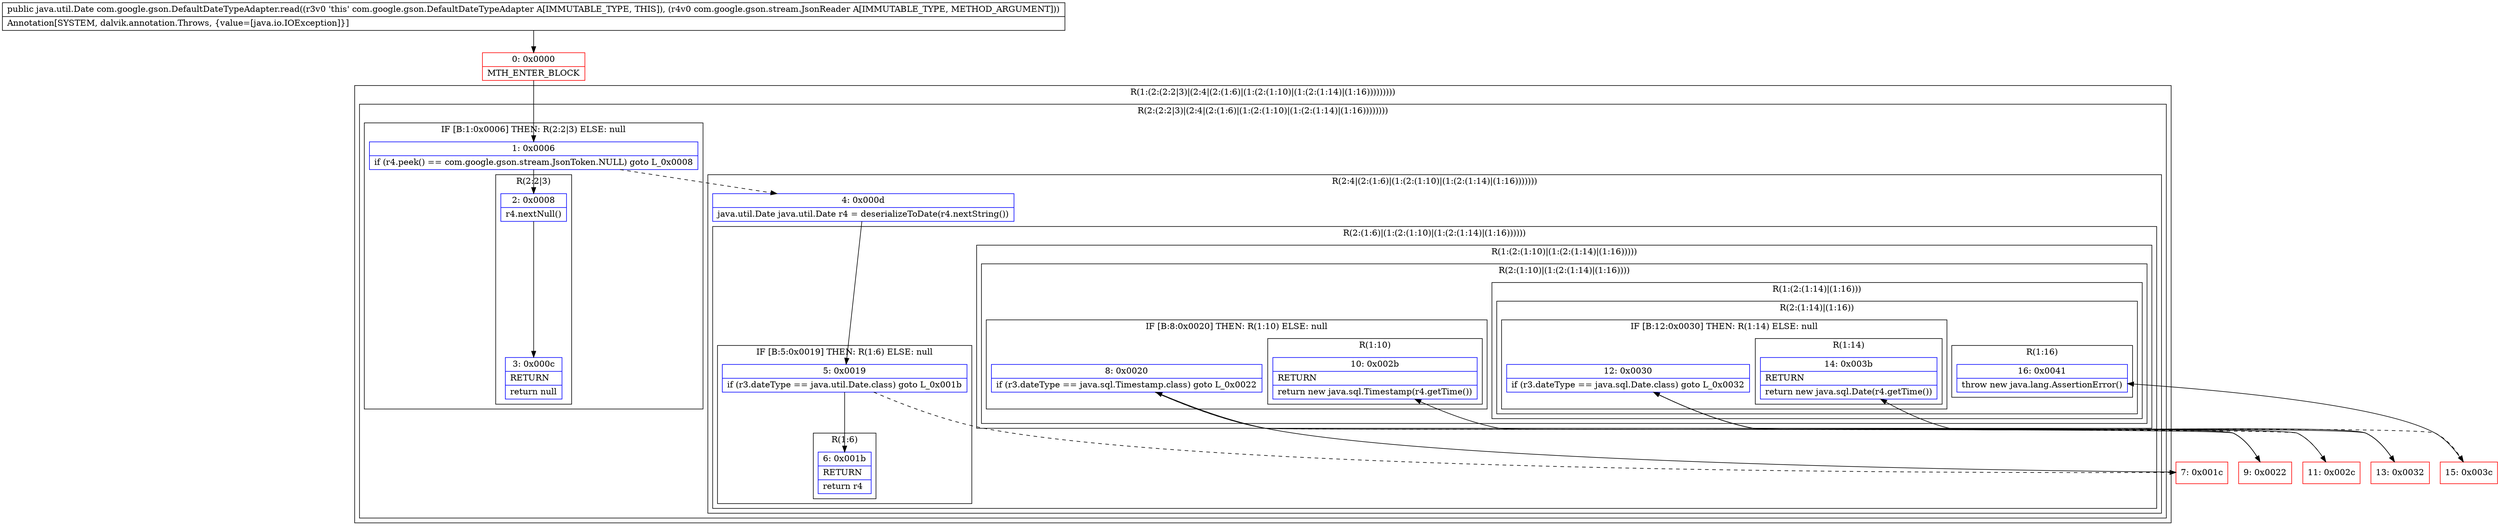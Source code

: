 digraph "CFG forcom.google.gson.DefaultDateTypeAdapter.read(Lcom\/google\/gson\/stream\/JsonReader;)Ljava\/util\/Date;" {
subgraph cluster_Region_593102846 {
label = "R(1:(2:(2:2|3)|(2:4|(2:(1:6)|(1:(2:(1:10)|(1:(2:(1:14)|(1:16)))))))))";
node [shape=record,color=blue];
subgraph cluster_Region_1550687181 {
label = "R(2:(2:2|3)|(2:4|(2:(1:6)|(1:(2:(1:10)|(1:(2:(1:14)|(1:16))))))))";
node [shape=record,color=blue];
subgraph cluster_IfRegion_1224670132 {
label = "IF [B:1:0x0006] THEN: R(2:2|3) ELSE: null";
node [shape=record,color=blue];
Node_1 [shape=record,label="{1\:\ 0x0006|if (r4.peek() == com.google.gson.stream.JsonToken.NULL) goto L_0x0008\l}"];
subgraph cluster_Region_1467729863 {
label = "R(2:2|3)";
node [shape=record,color=blue];
Node_2 [shape=record,label="{2\:\ 0x0008|r4.nextNull()\l}"];
Node_3 [shape=record,label="{3\:\ 0x000c|RETURN\l|return null\l}"];
}
}
subgraph cluster_Region_670932593 {
label = "R(2:4|(2:(1:6)|(1:(2:(1:10)|(1:(2:(1:14)|(1:16)))))))";
node [shape=record,color=blue];
Node_4 [shape=record,label="{4\:\ 0x000d|java.util.Date java.util.Date r4 = deserializeToDate(r4.nextString())\l}"];
subgraph cluster_Region_611147553 {
label = "R(2:(1:6)|(1:(2:(1:10)|(1:(2:(1:14)|(1:16))))))";
node [shape=record,color=blue];
subgraph cluster_IfRegion_351148946 {
label = "IF [B:5:0x0019] THEN: R(1:6) ELSE: null";
node [shape=record,color=blue];
Node_5 [shape=record,label="{5\:\ 0x0019|if (r3.dateType == java.util.Date.class) goto L_0x001b\l}"];
subgraph cluster_Region_319533679 {
label = "R(1:6)";
node [shape=record,color=blue];
Node_6 [shape=record,label="{6\:\ 0x001b|RETURN\l|return r4\l}"];
}
}
subgraph cluster_Region_728916448 {
label = "R(1:(2:(1:10)|(1:(2:(1:14)|(1:16)))))";
node [shape=record,color=blue];
subgraph cluster_Region_582930102 {
label = "R(2:(1:10)|(1:(2:(1:14)|(1:16))))";
node [shape=record,color=blue];
subgraph cluster_IfRegion_1818495383 {
label = "IF [B:8:0x0020] THEN: R(1:10) ELSE: null";
node [shape=record,color=blue];
Node_8 [shape=record,label="{8\:\ 0x0020|if (r3.dateType == java.sql.Timestamp.class) goto L_0x0022\l}"];
subgraph cluster_Region_1875002326 {
label = "R(1:10)";
node [shape=record,color=blue];
Node_10 [shape=record,label="{10\:\ 0x002b|RETURN\l|return new java.sql.Timestamp(r4.getTime())\l}"];
}
}
subgraph cluster_Region_137542914 {
label = "R(1:(2:(1:14)|(1:16)))";
node [shape=record,color=blue];
subgraph cluster_Region_813146245 {
label = "R(2:(1:14)|(1:16))";
node [shape=record,color=blue];
subgraph cluster_IfRegion_1684542275 {
label = "IF [B:12:0x0030] THEN: R(1:14) ELSE: null";
node [shape=record,color=blue];
Node_12 [shape=record,label="{12\:\ 0x0030|if (r3.dateType == java.sql.Date.class) goto L_0x0032\l}"];
subgraph cluster_Region_1508958185 {
label = "R(1:14)";
node [shape=record,color=blue];
Node_14 [shape=record,label="{14\:\ 0x003b|RETURN\l|return new java.sql.Date(r4.getTime())\l}"];
}
}
subgraph cluster_Region_671913704 {
label = "R(1:16)";
node [shape=record,color=blue];
Node_16 [shape=record,label="{16\:\ 0x0041|throw new java.lang.AssertionError()\l}"];
}
}
}
}
}
}
}
}
}
Node_0 [shape=record,color=red,label="{0\:\ 0x0000|MTH_ENTER_BLOCK\l}"];
Node_7 [shape=record,color=red,label="{7\:\ 0x001c}"];
Node_9 [shape=record,color=red,label="{9\:\ 0x0022}"];
Node_11 [shape=record,color=red,label="{11\:\ 0x002c}"];
Node_13 [shape=record,color=red,label="{13\:\ 0x0032}"];
Node_15 [shape=record,color=red,label="{15\:\ 0x003c}"];
MethodNode[shape=record,label="{public java.util.Date com.google.gson.DefaultDateTypeAdapter.read((r3v0 'this' com.google.gson.DefaultDateTypeAdapter A[IMMUTABLE_TYPE, THIS]), (r4v0 com.google.gson.stream.JsonReader A[IMMUTABLE_TYPE, METHOD_ARGUMENT]))  | Annotation[SYSTEM, dalvik.annotation.Throws, \{value=[java.io.IOException]\}]\l}"];
MethodNode -> Node_0;
Node_1 -> Node_2;
Node_1 -> Node_4[style=dashed];
Node_2 -> Node_3;
Node_4 -> Node_5;
Node_5 -> Node_6;
Node_5 -> Node_7[style=dashed];
Node_8 -> Node_9;
Node_8 -> Node_11[style=dashed];
Node_12 -> Node_13;
Node_12 -> Node_15[style=dashed];
Node_0 -> Node_1;
Node_7 -> Node_8;
Node_9 -> Node_10;
Node_11 -> Node_12;
Node_13 -> Node_14;
Node_15 -> Node_16;
}

